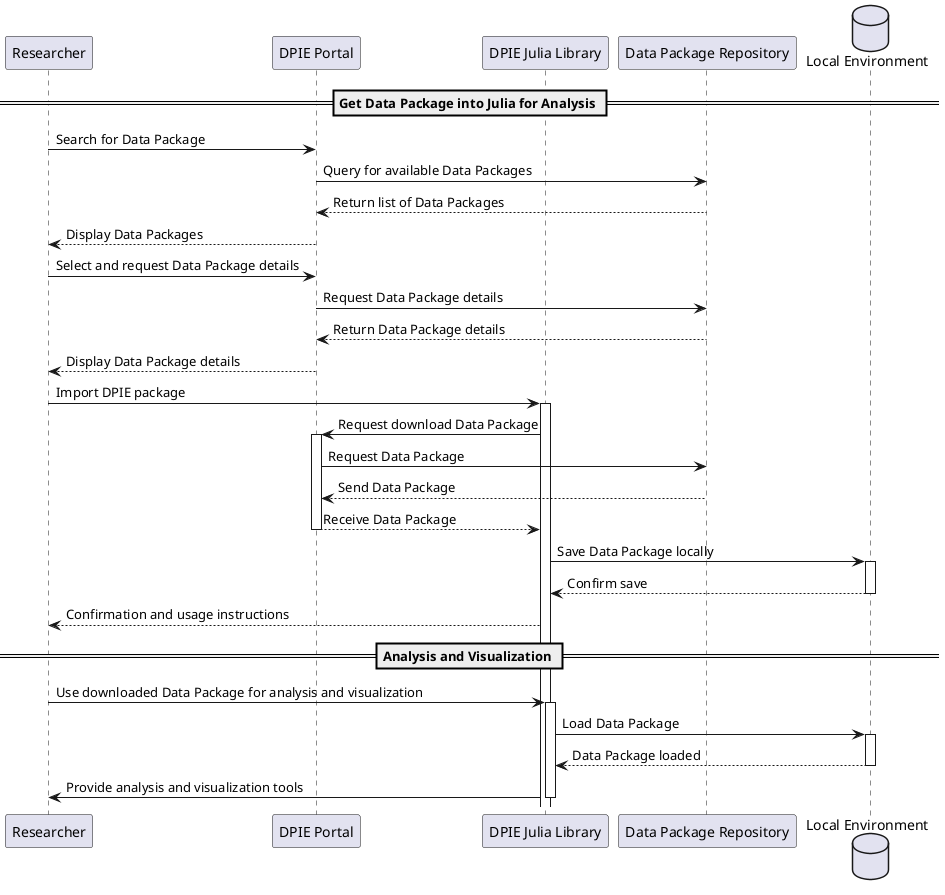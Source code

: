 @startuml
participant Researcher
participant "DPIE Portal" as DPIE
participant "DPIE Julia Library" as JuliaLib
participant "Data Package Repository" as DataRepo
database "Local Environment" as Local

== Get Data Package into Julia for Analysis ==

Researcher -> DPIE: Search for Data Package
DPIE -> DataRepo: Query for available Data Packages
DataRepo --> DPIE: Return list of Data Packages
DPIE --> Researcher: Display Data Packages

Researcher -> DPIE: Select and request Data Package details
DPIE -> DataRepo: Request Data Package details
DataRepo --> DPIE: Return Data Package details
DPIE --> Researcher: Display Data Package details

Researcher -> JuliaLib: Import DPIE package
activate JuliaLib
JuliaLib -> DPIE: Request download Data Package
activate DPIE
DPIE -> DataRepo: Request Data Package
DataRepo --> DPIE: Send Data Package
DPIE --> JuliaLib: Receive Data Package
deactivate DPIE

JuliaLib -> Local: Save Data Package locally
activate Local
Local --> JuliaLib: Confirm save
deactivate Local

JuliaLib --> Researcher: Confirmation and usage instructions

== Analysis and Visualization ==

Researcher -> JuliaLib: Use downloaded Data Package for analysis and visualization
activate JuliaLib
JuliaLib -> Local: Load Data Package
activate Local
Local --> JuliaLib: Data Package loaded
deactivate Local

JuliaLib -> Researcher: Provide analysis and visualization tools
deactivate JuliaLib

@enduml